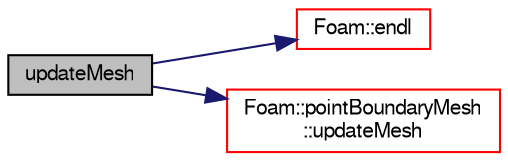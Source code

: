 digraph "updateMesh"
{
  bgcolor="transparent";
  edge [fontname="FreeSans",fontsize="10",labelfontname="FreeSans",labelfontsize="10"];
  node [fontname="FreeSans",fontsize="10",shape=record];
  rankdir="LR";
  Node97 [label="updateMesh",height=0.2,width=0.4,color="black", fillcolor="grey75", style="filled", fontcolor="black"];
  Node97 -> Node98 [color="midnightblue",fontsize="10",style="solid",fontname="FreeSans"];
  Node98 [label="Foam::endl",height=0.2,width=0.4,color="red",URL="$a21124.html#a2db8fe02a0d3909e9351bb4275b23ce4",tooltip="Add newline and flush stream. "];
  Node97 -> Node100 [color="midnightblue",fontsize="10",style="solid",fontname="FreeSans"];
  Node100 [label="Foam::pointBoundaryMesh\l::updateMesh",height=0.2,width=0.4,color="red",URL="$a27242.html#ae5693a309a936ac1040dd48c2881677f",tooltip="Correct polyBoundaryMesh after topology update. "];
}
